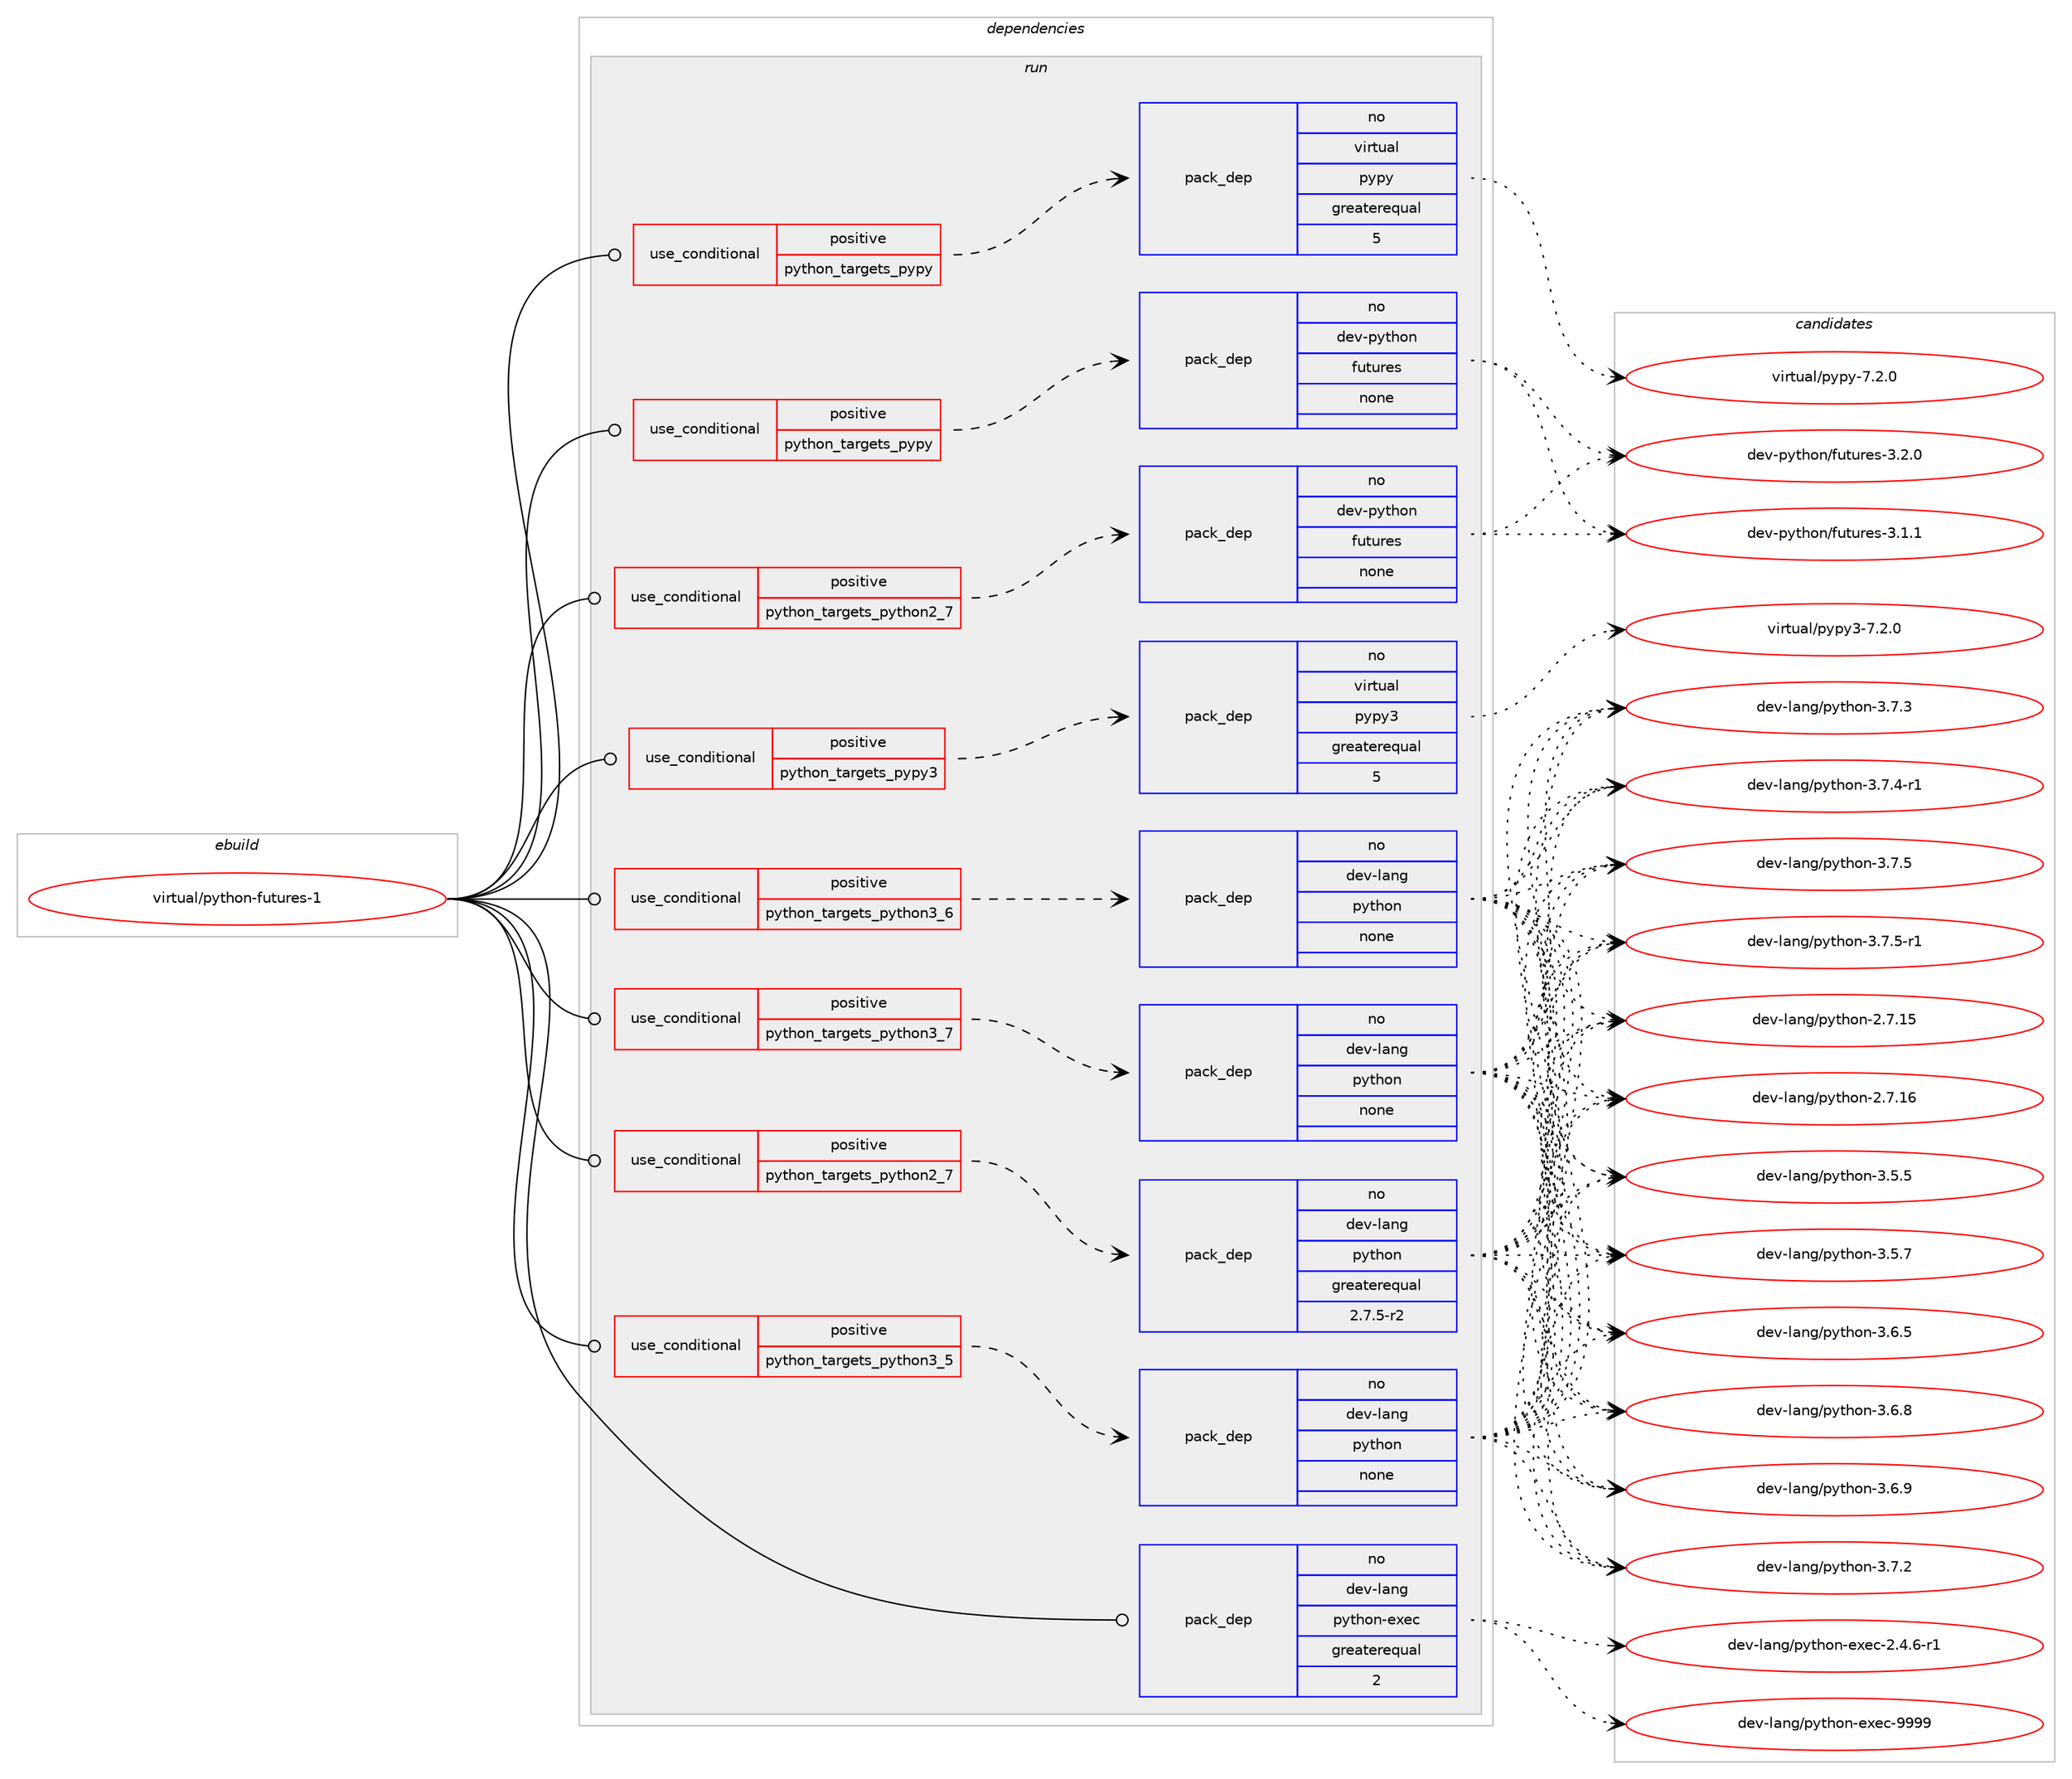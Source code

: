 digraph prolog {

# *************
# Graph options
# *************

newrank=true;
concentrate=true;
compound=true;
graph [rankdir=LR,fontname=Helvetica,fontsize=10,ranksep=1.5];#, ranksep=2.5, nodesep=0.2];
edge  [arrowhead=vee];
node  [fontname=Helvetica,fontsize=10];

# **********
# The ebuild
# **********

subgraph cluster_leftcol {
color=gray;
rank=same;
label=<<i>ebuild</i>>;
id [label="virtual/python-futures-1", color=red, width=4, href="../virtual/python-futures-1.svg"];
}

# ****************
# The dependencies
# ****************

subgraph cluster_midcol {
color=gray;
label=<<i>dependencies</i>>;
subgraph cluster_compile {
fillcolor="#eeeeee";
style=filled;
label=<<i>compile</i>>;
}
subgraph cluster_compileandrun {
fillcolor="#eeeeee";
style=filled;
label=<<i>compile and run</i>>;
}
subgraph cluster_run {
fillcolor="#eeeeee";
style=filled;
label=<<i>run</i>>;
subgraph cond216434 {
dependency902383 [label=<<TABLE BORDER="0" CELLBORDER="1" CELLSPACING="0" CELLPADDING="4"><TR><TD ROWSPAN="3" CELLPADDING="10">use_conditional</TD></TR><TR><TD>positive</TD></TR><TR><TD>python_targets_pypy</TD></TR></TABLE>>, shape=none, color=red];
subgraph pack669764 {
dependency902384 [label=<<TABLE BORDER="0" CELLBORDER="1" CELLSPACING="0" CELLPADDING="4" WIDTH="220"><TR><TD ROWSPAN="6" CELLPADDING="30">pack_dep</TD></TR><TR><TD WIDTH="110">no</TD></TR><TR><TD>dev-python</TD></TR><TR><TD>futures</TD></TR><TR><TD>none</TD></TR><TR><TD></TD></TR></TABLE>>, shape=none, color=blue];
}
dependency902383:e -> dependency902384:w [weight=20,style="dashed",arrowhead="vee"];
}
id:e -> dependency902383:w [weight=20,style="solid",arrowhead="odot"];
subgraph cond216435 {
dependency902385 [label=<<TABLE BORDER="0" CELLBORDER="1" CELLSPACING="0" CELLPADDING="4"><TR><TD ROWSPAN="3" CELLPADDING="10">use_conditional</TD></TR><TR><TD>positive</TD></TR><TR><TD>python_targets_pypy</TD></TR></TABLE>>, shape=none, color=red];
subgraph pack669765 {
dependency902386 [label=<<TABLE BORDER="0" CELLBORDER="1" CELLSPACING="0" CELLPADDING="4" WIDTH="220"><TR><TD ROWSPAN="6" CELLPADDING="30">pack_dep</TD></TR><TR><TD WIDTH="110">no</TD></TR><TR><TD>virtual</TD></TR><TR><TD>pypy</TD></TR><TR><TD>greaterequal</TD></TR><TR><TD>5</TD></TR></TABLE>>, shape=none, color=blue];
}
dependency902385:e -> dependency902386:w [weight=20,style="dashed",arrowhead="vee"];
}
id:e -> dependency902385:w [weight=20,style="solid",arrowhead="odot"];
subgraph cond216436 {
dependency902387 [label=<<TABLE BORDER="0" CELLBORDER="1" CELLSPACING="0" CELLPADDING="4"><TR><TD ROWSPAN="3" CELLPADDING="10">use_conditional</TD></TR><TR><TD>positive</TD></TR><TR><TD>python_targets_pypy3</TD></TR></TABLE>>, shape=none, color=red];
subgraph pack669766 {
dependency902388 [label=<<TABLE BORDER="0" CELLBORDER="1" CELLSPACING="0" CELLPADDING="4" WIDTH="220"><TR><TD ROWSPAN="6" CELLPADDING="30">pack_dep</TD></TR><TR><TD WIDTH="110">no</TD></TR><TR><TD>virtual</TD></TR><TR><TD>pypy3</TD></TR><TR><TD>greaterequal</TD></TR><TR><TD>5</TD></TR></TABLE>>, shape=none, color=blue];
}
dependency902387:e -> dependency902388:w [weight=20,style="dashed",arrowhead="vee"];
}
id:e -> dependency902387:w [weight=20,style="solid",arrowhead="odot"];
subgraph cond216437 {
dependency902389 [label=<<TABLE BORDER="0" CELLBORDER="1" CELLSPACING="0" CELLPADDING="4"><TR><TD ROWSPAN="3" CELLPADDING="10">use_conditional</TD></TR><TR><TD>positive</TD></TR><TR><TD>python_targets_python2_7</TD></TR></TABLE>>, shape=none, color=red];
subgraph pack669767 {
dependency902390 [label=<<TABLE BORDER="0" CELLBORDER="1" CELLSPACING="0" CELLPADDING="4" WIDTH="220"><TR><TD ROWSPAN="6" CELLPADDING="30">pack_dep</TD></TR><TR><TD WIDTH="110">no</TD></TR><TR><TD>dev-lang</TD></TR><TR><TD>python</TD></TR><TR><TD>greaterequal</TD></TR><TR><TD>2.7.5-r2</TD></TR></TABLE>>, shape=none, color=blue];
}
dependency902389:e -> dependency902390:w [weight=20,style="dashed",arrowhead="vee"];
}
id:e -> dependency902389:w [weight=20,style="solid",arrowhead="odot"];
subgraph cond216438 {
dependency902391 [label=<<TABLE BORDER="0" CELLBORDER="1" CELLSPACING="0" CELLPADDING="4"><TR><TD ROWSPAN="3" CELLPADDING="10">use_conditional</TD></TR><TR><TD>positive</TD></TR><TR><TD>python_targets_python2_7</TD></TR></TABLE>>, shape=none, color=red];
subgraph pack669768 {
dependency902392 [label=<<TABLE BORDER="0" CELLBORDER="1" CELLSPACING="0" CELLPADDING="4" WIDTH="220"><TR><TD ROWSPAN="6" CELLPADDING="30">pack_dep</TD></TR><TR><TD WIDTH="110">no</TD></TR><TR><TD>dev-python</TD></TR><TR><TD>futures</TD></TR><TR><TD>none</TD></TR><TR><TD></TD></TR></TABLE>>, shape=none, color=blue];
}
dependency902391:e -> dependency902392:w [weight=20,style="dashed",arrowhead="vee"];
}
id:e -> dependency902391:w [weight=20,style="solid",arrowhead="odot"];
subgraph cond216439 {
dependency902393 [label=<<TABLE BORDER="0" CELLBORDER="1" CELLSPACING="0" CELLPADDING="4"><TR><TD ROWSPAN="3" CELLPADDING="10">use_conditional</TD></TR><TR><TD>positive</TD></TR><TR><TD>python_targets_python3_5</TD></TR></TABLE>>, shape=none, color=red];
subgraph pack669769 {
dependency902394 [label=<<TABLE BORDER="0" CELLBORDER="1" CELLSPACING="0" CELLPADDING="4" WIDTH="220"><TR><TD ROWSPAN="6" CELLPADDING="30">pack_dep</TD></TR><TR><TD WIDTH="110">no</TD></TR><TR><TD>dev-lang</TD></TR><TR><TD>python</TD></TR><TR><TD>none</TD></TR><TR><TD></TD></TR></TABLE>>, shape=none, color=blue];
}
dependency902393:e -> dependency902394:w [weight=20,style="dashed",arrowhead="vee"];
}
id:e -> dependency902393:w [weight=20,style="solid",arrowhead="odot"];
subgraph cond216440 {
dependency902395 [label=<<TABLE BORDER="0" CELLBORDER="1" CELLSPACING="0" CELLPADDING="4"><TR><TD ROWSPAN="3" CELLPADDING="10">use_conditional</TD></TR><TR><TD>positive</TD></TR><TR><TD>python_targets_python3_6</TD></TR></TABLE>>, shape=none, color=red];
subgraph pack669770 {
dependency902396 [label=<<TABLE BORDER="0" CELLBORDER="1" CELLSPACING="0" CELLPADDING="4" WIDTH="220"><TR><TD ROWSPAN="6" CELLPADDING="30">pack_dep</TD></TR><TR><TD WIDTH="110">no</TD></TR><TR><TD>dev-lang</TD></TR><TR><TD>python</TD></TR><TR><TD>none</TD></TR><TR><TD></TD></TR></TABLE>>, shape=none, color=blue];
}
dependency902395:e -> dependency902396:w [weight=20,style="dashed",arrowhead="vee"];
}
id:e -> dependency902395:w [weight=20,style="solid",arrowhead="odot"];
subgraph cond216441 {
dependency902397 [label=<<TABLE BORDER="0" CELLBORDER="1" CELLSPACING="0" CELLPADDING="4"><TR><TD ROWSPAN="3" CELLPADDING="10">use_conditional</TD></TR><TR><TD>positive</TD></TR><TR><TD>python_targets_python3_7</TD></TR></TABLE>>, shape=none, color=red];
subgraph pack669771 {
dependency902398 [label=<<TABLE BORDER="0" CELLBORDER="1" CELLSPACING="0" CELLPADDING="4" WIDTH="220"><TR><TD ROWSPAN="6" CELLPADDING="30">pack_dep</TD></TR><TR><TD WIDTH="110">no</TD></TR><TR><TD>dev-lang</TD></TR><TR><TD>python</TD></TR><TR><TD>none</TD></TR><TR><TD></TD></TR></TABLE>>, shape=none, color=blue];
}
dependency902397:e -> dependency902398:w [weight=20,style="dashed",arrowhead="vee"];
}
id:e -> dependency902397:w [weight=20,style="solid",arrowhead="odot"];
subgraph pack669772 {
dependency902399 [label=<<TABLE BORDER="0" CELLBORDER="1" CELLSPACING="0" CELLPADDING="4" WIDTH="220"><TR><TD ROWSPAN="6" CELLPADDING="30">pack_dep</TD></TR><TR><TD WIDTH="110">no</TD></TR><TR><TD>dev-lang</TD></TR><TR><TD>python-exec</TD></TR><TR><TD>greaterequal</TD></TR><TR><TD>2</TD></TR></TABLE>>, shape=none, color=blue];
}
id:e -> dependency902399:w [weight=20,style="solid",arrowhead="odot"];
}
}

# **************
# The candidates
# **************

subgraph cluster_choices {
rank=same;
color=gray;
label=<<i>candidates</i>>;

subgraph choice669764 {
color=black;
nodesep=1;
choice1001011184511212111610411111047102117116117114101115455146494649 [label="dev-python/futures-3.1.1", color=red, width=4,href="../dev-python/futures-3.1.1.svg"];
choice1001011184511212111610411111047102117116117114101115455146504648 [label="dev-python/futures-3.2.0", color=red, width=4,href="../dev-python/futures-3.2.0.svg"];
dependency902384:e -> choice1001011184511212111610411111047102117116117114101115455146494649:w [style=dotted,weight="100"];
dependency902384:e -> choice1001011184511212111610411111047102117116117114101115455146504648:w [style=dotted,weight="100"];
}
subgraph choice669765 {
color=black;
nodesep=1;
choice1181051141161179710847112121112121455546504648 [label="virtual/pypy-7.2.0", color=red, width=4,href="../virtual/pypy-7.2.0.svg"];
dependency902386:e -> choice1181051141161179710847112121112121455546504648:w [style=dotted,weight="100"];
}
subgraph choice669766 {
color=black;
nodesep=1;
choice118105114116117971084711212111212151455546504648 [label="virtual/pypy3-7.2.0", color=red, width=4,href="../virtual/pypy3-7.2.0.svg"];
dependency902388:e -> choice118105114116117971084711212111212151455546504648:w [style=dotted,weight="100"];
}
subgraph choice669767 {
color=black;
nodesep=1;
choice10010111845108971101034711212111610411111045504655464953 [label="dev-lang/python-2.7.15", color=red, width=4,href="../dev-lang/python-2.7.15.svg"];
choice10010111845108971101034711212111610411111045504655464954 [label="dev-lang/python-2.7.16", color=red, width=4,href="../dev-lang/python-2.7.16.svg"];
choice100101118451089711010347112121116104111110455146534653 [label="dev-lang/python-3.5.5", color=red, width=4,href="../dev-lang/python-3.5.5.svg"];
choice100101118451089711010347112121116104111110455146534655 [label="dev-lang/python-3.5.7", color=red, width=4,href="../dev-lang/python-3.5.7.svg"];
choice100101118451089711010347112121116104111110455146544653 [label="dev-lang/python-3.6.5", color=red, width=4,href="../dev-lang/python-3.6.5.svg"];
choice100101118451089711010347112121116104111110455146544656 [label="dev-lang/python-3.6.8", color=red, width=4,href="../dev-lang/python-3.6.8.svg"];
choice100101118451089711010347112121116104111110455146544657 [label="dev-lang/python-3.6.9", color=red, width=4,href="../dev-lang/python-3.6.9.svg"];
choice100101118451089711010347112121116104111110455146554650 [label="dev-lang/python-3.7.2", color=red, width=4,href="../dev-lang/python-3.7.2.svg"];
choice100101118451089711010347112121116104111110455146554651 [label="dev-lang/python-3.7.3", color=red, width=4,href="../dev-lang/python-3.7.3.svg"];
choice1001011184510897110103471121211161041111104551465546524511449 [label="dev-lang/python-3.7.4-r1", color=red, width=4,href="../dev-lang/python-3.7.4-r1.svg"];
choice100101118451089711010347112121116104111110455146554653 [label="dev-lang/python-3.7.5", color=red, width=4,href="../dev-lang/python-3.7.5.svg"];
choice1001011184510897110103471121211161041111104551465546534511449 [label="dev-lang/python-3.7.5-r1", color=red, width=4,href="../dev-lang/python-3.7.5-r1.svg"];
dependency902390:e -> choice10010111845108971101034711212111610411111045504655464953:w [style=dotted,weight="100"];
dependency902390:e -> choice10010111845108971101034711212111610411111045504655464954:w [style=dotted,weight="100"];
dependency902390:e -> choice100101118451089711010347112121116104111110455146534653:w [style=dotted,weight="100"];
dependency902390:e -> choice100101118451089711010347112121116104111110455146534655:w [style=dotted,weight="100"];
dependency902390:e -> choice100101118451089711010347112121116104111110455146544653:w [style=dotted,weight="100"];
dependency902390:e -> choice100101118451089711010347112121116104111110455146544656:w [style=dotted,weight="100"];
dependency902390:e -> choice100101118451089711010347112121116104111110455146544657:w [style=dotted,weight="100"];
dependency902390:e -> choice100101118451089711010347112121116104111110455146554650:w [style=dotted,weight="100"];
dependency902390:e -> choice100101118451089711010347112121116104111110455146554651:w [style=dotted,weight="100"];
dependency902390:e -> choice1001011184510897110103471121211161041111104551465546524511449:w [style=dotted,weight="100"];
dependency902390:e -> choice100101118451089711010347112121116104111110455146554653:w [style=dotted,weight="100"];
dependency902390:e -> choice1001011184510897110103471121211161041111104551465546534511449:w [style=dotted,weight="100"];
}
subgraph choice669768 {
color=black;
nodesep=1;
choice1001011184511212111610411111047102117116117114101115455146494649 [label="dev-python/futures-3.1.1", color=red, width=4,href="../dev-python/futures-3.1.1.svg"];
choice1001011184511212111610411111047102117116117114101115455146504648 [label="dev-python/futures-3.2.0", color=red, width=4,href="../dev-python/futures-3.2.0.svg"];
dependency902392:e -> choice1001011184511212111610411111047102117116117114101115455146494649:w [style=dotted,weight="100"];
dependency902392:e -> choice1001011184511212111610411111047102117116117114101115455146504648:w [style=dotted,weight="100"];
}
subgraph choice669769 {
color=black;
nodesep=1;
choice10010111845108971101034711212111610411111045504655464953 [label="dev-lang/python-2.7.15", color=red, width=4,href="../dev-lang/python-2.7.15.svg"];
choice10010111845108971101034711212111610411111045504655464954 [label="dev-lang/python-2.7.16", color=red, width=4,href="../dev-lang/python-2.7.16.svg"];
choice100101118451089711010347112121116104111110455146534653 [label="dev-lang/python-3.5.5", color=red, width=4,href="../dev-lang/python-3.5.5.svg"];
choice100101118451089711010347112121116104111110455146534655 [label="dev-lang/python-3.5.7", color=red, width=4,href="../dev-lang/python-3.5.7.svg"];
choice100101118451089711010347112121116104111110455146544653 [label="dev-lang/python-3.6.5", color=red, width=4,href="../dev-lang/python-3.6.5.svg"];
choice100101118451089711010347112121116104111110455146544656 [label="dev-lang/python-3.6.8", color=red, width=4,href="../dev-lang/python-3.6.8.svg"];
choice100101118451089711010347112121116104111110455146544657 [label="dev-lang/python-3.6.9", color=red, width=4,href="../dev-lang/python-3.6.9.svg"];
choice100101118451089711010347112121116104111110455146554650 [label="dev-lang/python-3.7.2", color=red, width=4,href="../dev-lang/python-3.7.2.svg"];
choice100101118451089711010347112121116104111110455146554651 [label="dev-lang/python-3.7.3", color=red, width=4,href="../dev-lang/python-3.7.3.svg"];
choice1001011184510897110103471121211161041111104551465546524511449 [label="dev-lang/python-3.7.4-r1", color=red, width=4,href="../dev-lang/python-3.7.4-r1.svg"];
choice100101118451089711010347112121116104111110455146554653 [label="dev-lang/python-3.7.5", color=red, width=4,href="../dev-lang/python-3.7.5.svg"];
choice1001011184510897110103471121211161041111104551465546534511449 [label="dev-lang/python-3.7.5-r1", color=red, width=4,href="../dev-lang/python-3.7.5-r1.svg"];
dependency902394:e -> choice10010111845108971101034711212111610411111045504655464953:w [style=dotted,weight="100"];
dependency902394:e -> choice10010111845108971101034711212111610411111045504655464954:w [style=dotted,weight="100"];
dependency902394:e -> choice100101118451089711010347112121116104111110455146534653:w [style=dotted,weight="100"];
dependency902394:e -> choice100101118451089711010347112121116104111110455146534655:w [style=dotted,weight="100"];
dependency902394:e -> choice100101118451089711010347112121116104111110455146544653:w [style=dotted,weight="100"];
dependency902394:e -> choice100101118451089711010347112121116104111110455146544656:w [style=dotted,weight="100"];
dependency902394:e -> choice100101118451089711010347112121116104111110455146544657:w [style=dotted,weight="100"];
dependency902394:e -> choice100101118451089711010347112121116104111110455146554650:w [style=dotted,weight="100"];
dependency902394:e -> choice100101118451089711010347112121116104111110455146554651:w [style=dotted,weight="100"];
dependency902394:e -> choice1001011184510897110103471121211161041111104551465546524511449:w [style=dotted,weight="100"];
dependency902394:e -> choice100101118451089711010347112121116104111110455146554653:w [style=dotted,weight="100"];
dependency902394:e -> choice1001011184510897110103471121211161041111104551465546534511449:w [style=dotted,weight="100"];
}
subgraph choice669770 {
color=black;
nodesep=1;
choice10010111845108971101034711212111610411111045504655464953 [label="dev-lang/python-2.7.15", color=red, width=4,href="../dev-lang/python-2.7.15.svg"];
choice10010111845108971101034711212111610411111045504655464954 [label="dev-lang/python-2.7.16", color=red, width=4,href="../dev-lang/python-2.7.16.svg"];
choice100101118451089711010347112121116104111110455146534653 [label="dev-lang/python-3.5.5", color=red, width=4,href="../dev-lang/python-3.5.5.svg"];
choice100101118451089711010347112121116104111110455146534655 [label="dev-lang/python-3.5.7", color=red, width=4,href="../dev-lang/python-3.5.7.svg"];
choice100101118451089711010347112121116104111110455146544653 [label="dev-lang/python-3.6.5", color=red, width=4,href="../dev-lang/python-3.6.5.svg"];
choice100101118451089711010347112121116104111110455146544656 [label="dev-lang/python-3.6.8", color=red, width=4,href="../dev-lang/python-3.6.8.svg"];
choice100101118451089711010347112121116104111110455146544657 [label="dev-lang/python-3.6.9", color=red, width=4,href="../dev-lang/python-3.6.9.svg"];
choice100101118451089711010347112121116104111110455146554650 [label="dev-lang/python-3.7.2", color=red, width=4,href="../dev-lang/python-3.7.2.svg"];
choice100101118451089711010347112121116104111110455146554651 [label="dev-lang/python-3.7.3", color=red, width=4,href="../dev-lang/python-3.7.3.svg"];
choice1001011184510897110103471121211161041111104551465546524511449 [label="dev-lang/python-3.7.4-r1", color=red, width=4,href="../dev-lang/python-3.7.4-r1.svg"];
choice100101118451089711010347112121116104111110455146554653 [label="dev-lang/python-3.7.5", color=red, width=4,href="../dev-lang/python-3.7.5.svg"];
choice1001011184510897110103471121211161041111104551465546534511449 [label="dev-lang/python-3.7.5-r1", color=red, width=4,href="../dev-lang/python-3.7.5-r1.svg"];
dependency902396:e -> choice10010111845108971101034711212111610411111045504655464953:w [style=dotted,weight="100"];
dependency902396:e -> choice10010111845108971101034711212111610411111045504655464954:w [style=dotted,weight="100"];
dependency902396:e -> choice100101118451089711010347112121116104111110455146534653:w [style=dotted,weight="100"];
dependency902396:e -> choice100101118451089711010347112121116104111110455146534655:w [style=dotted,weight="100"];
dependency902396:e -> choice100101118451089711010347112121116104111110455146544653:w [style=dotted,weight="100"];
dependency902396:e -> choice100101118451089711010347112121116104111110455146544656:w [style=dotted,weight="100"];
dependency902396:e -> choice100101118451089711010347112121116104111110455146544657:w [style=dotted,weight="100"];
dependency902396:e -> choice100101118451089711010347112121116104111110455146554650:w [style=dotted,weight="100"];
dependency902396:e -> choice100101118451089711010347112121116104111110455146554651:w [style=dotted,weight="100"];
dependency902396:e -> choice1001011184510897110103471121211161041111104551465546524511449:w [style=dotted,weight="100"];
dependency902396:e -> choice100101118451089711010347112121116104111110455146554653:w [style=dotted,weight="100"];
dependency902396:e -> choice1001011184510897110103471121211161041111104551465546534511449:w [style=dotted,weight="100"];
}
subgraph choice669771 {
color=black;
nodesep=1;
choice10010111845108971101034711212111610411111045504655464953 [label="dev-lang/python-2.7.15", color=red, width=4,href="../dev-lang/python-2.7.15.svg"];
choice10010111845108971101034711212111610411111045504655464954 [label="dev-lang/python-2.7.16", color=red, width=4,href="../dev-lang/python-2.7.16.svg"];
choice100101118451089711010347112121116104111110455146534653 [label="dev-lang/python-3.5.5", color=red, width=4,href="../dev-lang/python-3.5.5.svg"];
choice100101118451089711010347112121116104111110455146534655 [label="dev-lang/python-3.5.7", color=red, width=4,href="../dev-lang/python-3.5.7.svg"];
choice100101118451089711010347112121116104111110455146544653 [label="dev-lang/python-3.6.5", color=red, width=4,href="../dev-lang/python-3.6.5.svg"];
choice100101118451089711010347112121116104111110455146544656 [label="dev-lang/python-3.6.8", color=red, width=4,href="../dev-lang/python-3.6.8.svg"];
choice100101118451089711010347112121116104111110455146544657 [label="dev-lang/python-3.6.9", color=red, width=4,href="../dev-lang/python-3.6.9.svg"];
choice100101118451089711010347112121116104111110455146554650 [label="dev-lang/python-3.7.2", color=red, width=4,href="../dev-lang/python-3.7.2.svg"];
choice100101118451089711010347112121116104111110455146554651 [label="dev-lang/python-3.7.3", color=red, width=4,href="../dev-lang/python-3.7.3.svg"];
choice1001011184510897110103471121211161041111104551465546524511449 [label="dev-lang/python-3.7.4-r1", color=red, width=4,href="../dev-lang/python-3.7.4-r1.svg"];
choice100101118451089711010347112121116104111110455146554653 [label="dev-lang/python-3.7.5", color=red, width=4,href="../dev-lang/python-3.7.5.svg"];
choice1001011184510897110103471121211161041111104551465546534511449 [label="dev-lang/python-3.7.5-r1", color=red, width=4,href="../dev-lang/python-3.7.5-r1.svg"];
dependency902398:e -> choice10010111845108971101034711212111610411111045504655464953:w [style=dotted,weight="100"];
dependency902398:e -> choice10010111845108971101034711212111610411111045504655464954:w [style=dotted,weight="100"];
dependency902398:e -> choice100101118451089711010347112121116104111110455146534653:w [style=dotted,weight="100"];
dependency902398:e -> choice100101118451089711010347112121116104111110455146534655:w [style=dotted,weight="100"];
dependency902398:e -> choice100101118451089711010347112121116104111110455146544653:w [style=dotted,weight="100"];
dependency902398:e -> choice100101118451089711010347112121116104111110455146544656:w [style=dotted,weight="100"];
dependency902398:e -> choice100101118451089711010347112121116104111110455146544657:w [style=dotted,weight="100"];
dependency902398:e -> choice100101118451089711010347112121116104111110455146554650:w [style=dotted,weight="100"];
dependency902398:e -> choice100101118451089711010347112121116104111110455146554651:w [style=dotted,weight="100"];
dependency902398:e -> choice1001011184510897110103471121211161041111104551465546524511449:w [style=dotted,weight="100"];
dependency902398:e -> choice100101118451089711010347112121116104111110455146554653:w [style=dotted,weight="100"];
dependency902398:e -> choice1001011184510897110103471121211161041111104551465546534511449:w [style=dotted,weight="100"];
}
subgraph choice669772 {
color=black;
nodesep=1;
choice10010111845108971101034711212111610411111045101120101994550465246544511449 [label="dev-lang/python-exec-2.4.6-r1", color=red, width=4,href="../dev-lang/python-exec-2.4.6-r1.svg"];
choice10010111845108971101034711212111610411111045101120101994557575757 [label="dev-lang/python-exec-9999", color=red, width=4,href="../dev-lang/python-exec-9999.svg"];
dependency902399:e -> choice10010111845108971101034711212111610411111045101120101994550465246544511449:w [style=dotted,weight="100"];
dependency902399:e -> choice10010111845108971101034711212111610411111045101120101994557575757:w [style=dotted,weight="100"];
}
}

}
